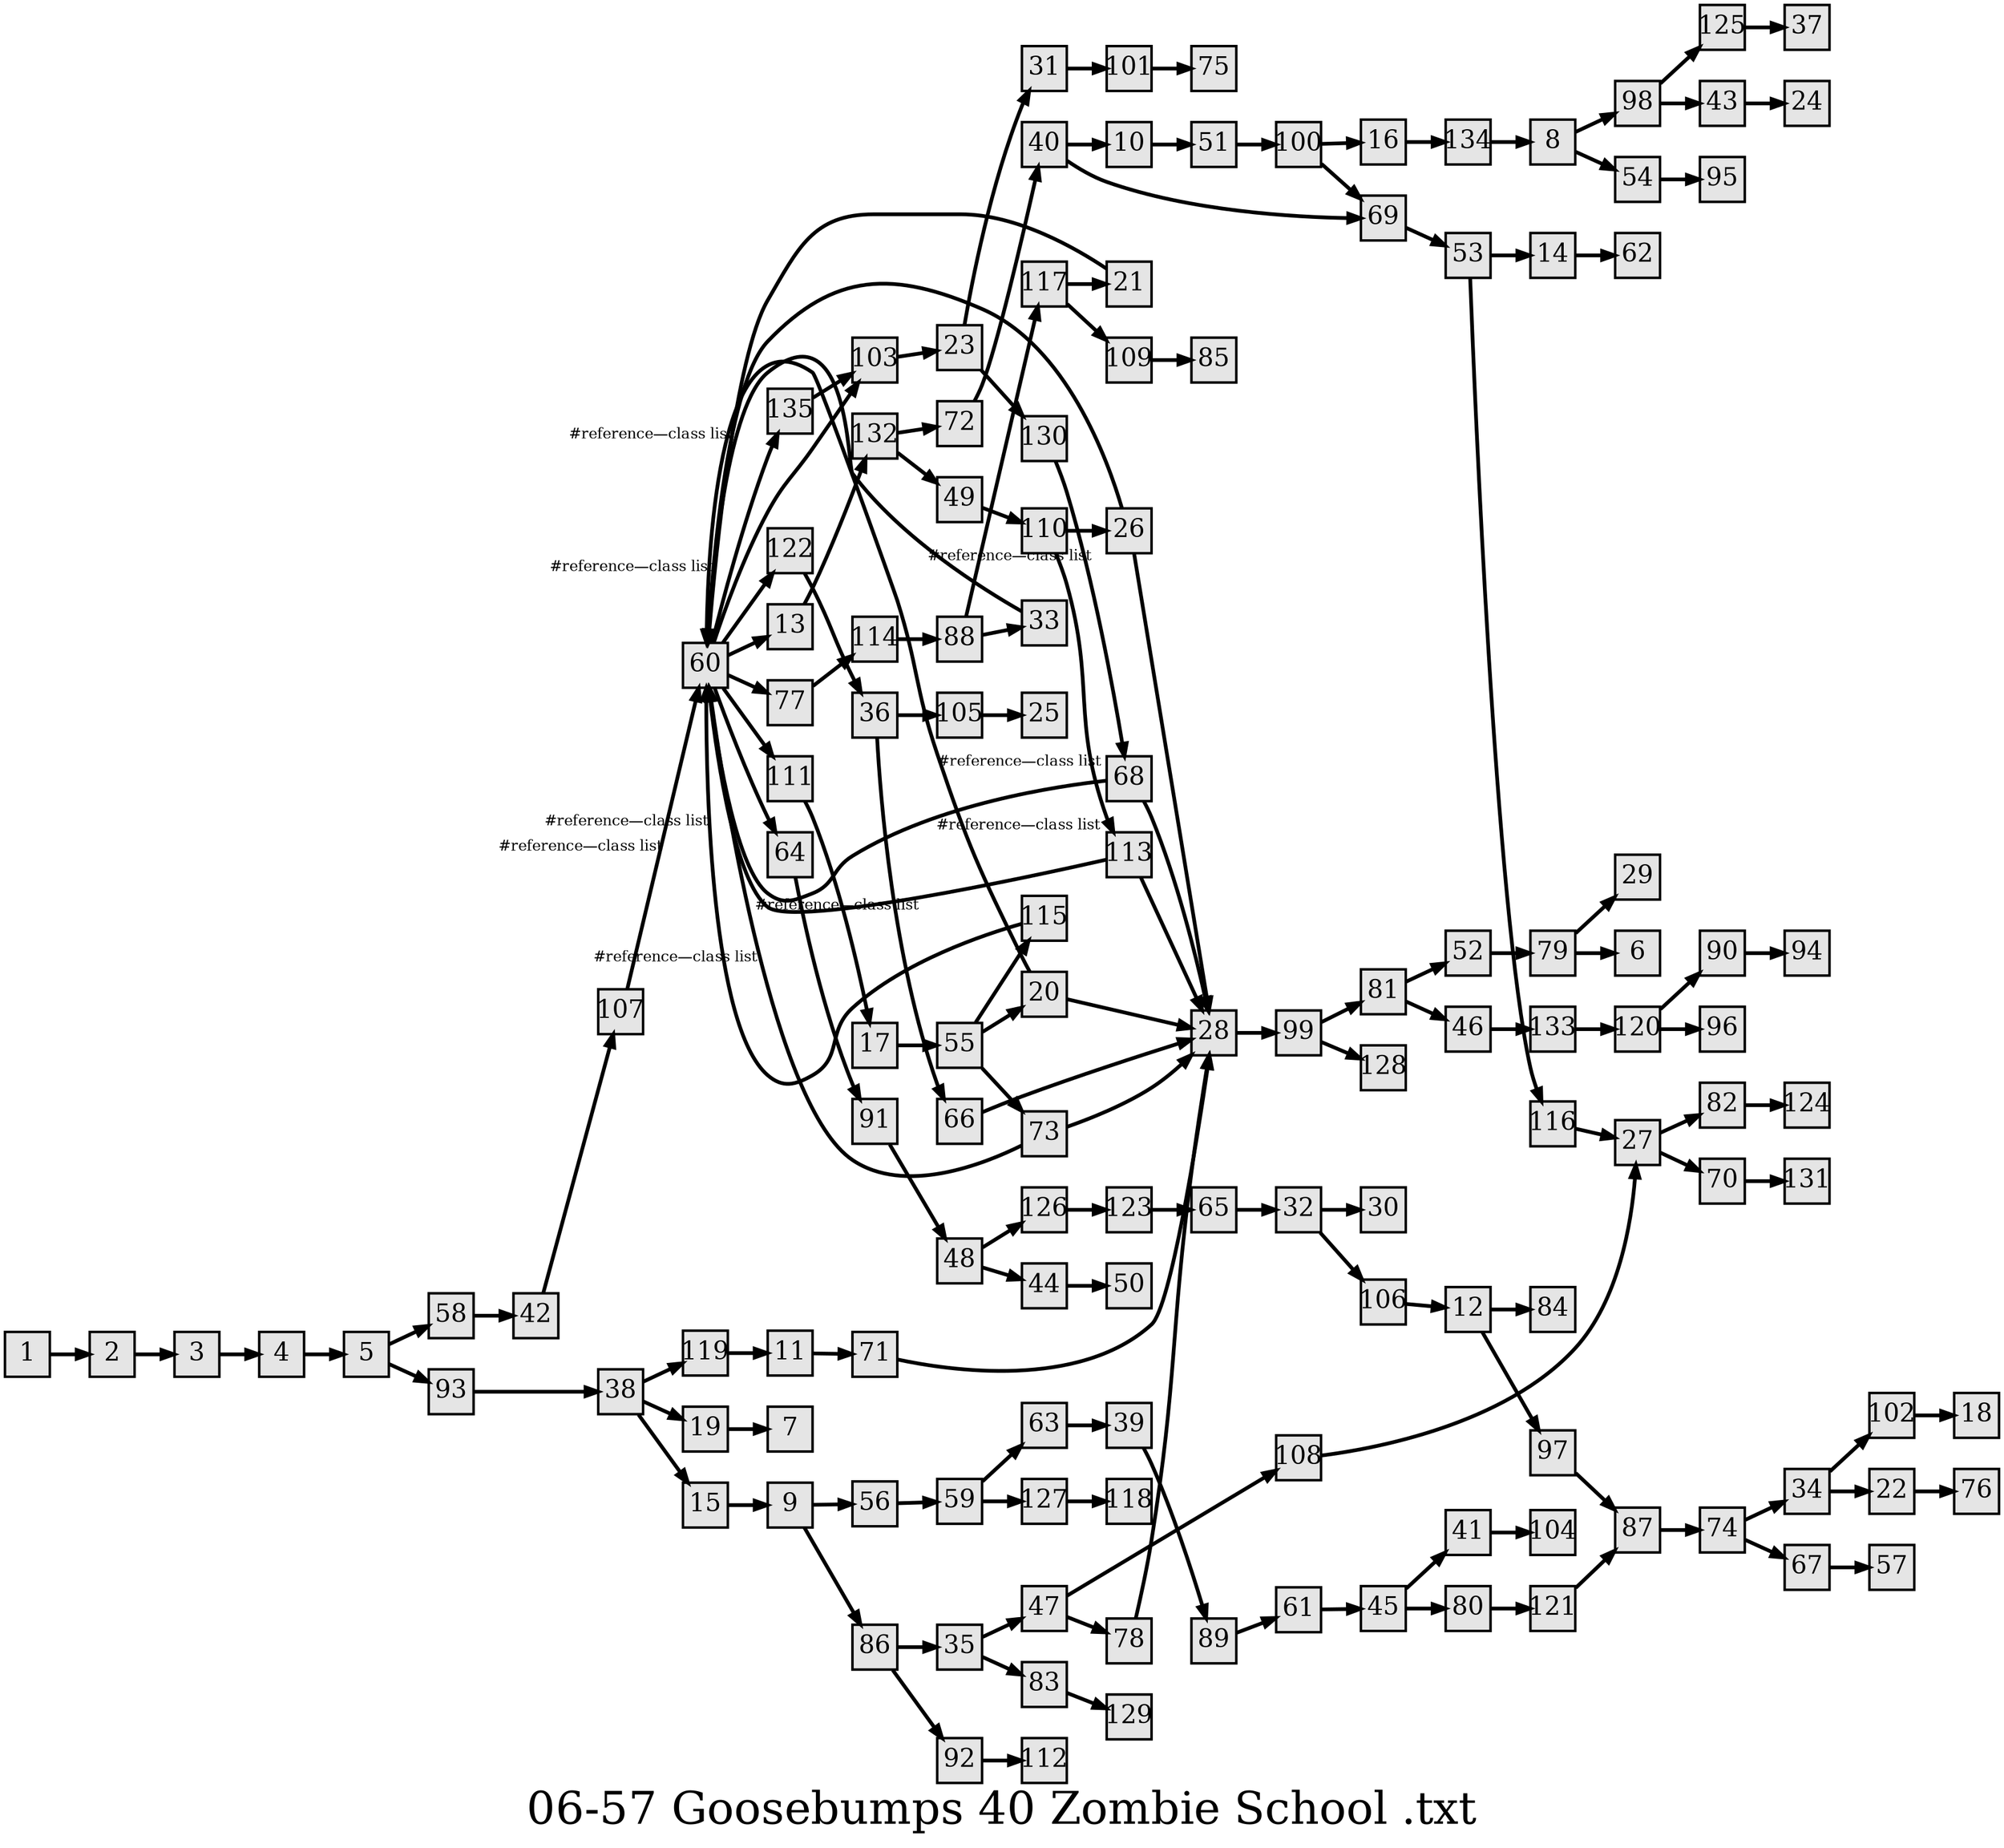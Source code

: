 digraph g{
  graph [ label="06-57 Goosebumps 40 Zombie School .txt" rankdir=LR, ordering=out, fontsize=36, nodesep="0.35", ranksep="0.45"];
  node  [shape=rect, penwidth=2, fontsize=20, style=filled, fillcolor=grey90, margin="0,0", labelfloat=true, regular=true, fixedsize=true];
  edge  [labelfloat=true, penwidth=3, fontsize=12];
  1 -> 2;
  2 -> 3;
  3 -> 4;
  4 -> 5;
  5 -> 58;
  5 -> 93;
  8 -> 98;
  8 -> 54;
  9 -> 56;
  9 -> 86;
  10 -> 51;
  11 -> 71;
  12 -> 97;
  12 -> 84;
  13 -> 132;
  14 -> 62;
  15 -> 9;
  16 -> 134;
  17 -> 55;
  19 -> 7;
  20 -> 28;
  20 -> 60	[ xlabel="#reference—class list" ];
  21 -> 60	[ xlabel="#reference—class list" ];
  22 -> 76;
  23 -> 31;
  23 -> 130;
  26 -> 28;
  26 -> 60	[ xlabel="#reference—class list" ];
  27 -> 82;
  27 -> 70;
  28 -> 99;
  31 -> 101;
  32 -> 106;
  32 -> 30;
  33 -> 60	[ xlabel="#reference—class list" ];
  34 -> 102;
  34 -> 22;
  35 -> 47;
  35 -> 83;
  36 -> 105;
  36 -> 66;
  38 -> 119;
  38 -> 19;
  38 -> 15;
  39 -> 89;
  40 -> 10;
  40 -> 69;
  41 -> 104;
  42 -> 107;
  43 -> 24;
  44 -> 50;
  45 -> 41;
  45 -> 80;
  46 -> 133;
  47 -> 108;
  47 -> 78;
  48 -> 126;
  48 -> 44;
  49 -> 110;
  51 -> 100;
  52 -> 79;
  53 -> 14;
  53 -> 116;
  54 -> 95;
  55 -> 73;
  55 -> 115;
  55 -> 20;
  56 -> 59;
  58 -> 42;
  59 -> 63;
  59 -> 127;
  60 -> 135;
  60 -> 103;
  60 -> 122;
  60 -> 13;
  60 -> 77;
  60 -> 111;
  60 -> 64;
  61 -> 45;
  63 -> 39;
  64 -> 91;
  65 -> 32;
  66 -> 28;
  67 -> 57;
  68 -> 28;
  68 -> 60	[ xlabel="#reference—class list" ];
  69 -> 53;
  70 -> 131;
  71 -> 28;
  72 -> 40;
  73 -> 28;
  73 -> 60	[ xlabel="#reference—class list" ];
  74 -> 34;
  74 -> 67;
  77 -> 114;
  78 -> 28;
  79 -> 29;
  79 -> 6;
  80 -> 121;
  81 -> 52;
  81 -> 46;
  82 -> 124;
  83 -> 129;
  86 -> 35;
  86 -> 92;
  87 -> 74;
  88 -> 117;
  88 -> 33;
  89 -> 61;
  90 -> 94;
  91 -> 48;
  92 -> 112;
  93 -> 38;
  97 -> 87;
  98 -> 125;
  98 -> 43;
  99 -> 81;
  99 -> 128;
  100 -> 16;
  100 -> 69;
  101 -> 75;
  102 -> 18;
  103 -> 23;
  105 -> 25;
  106 -> 12;
  107 -> 60	[ xlabel="#reference—class list" ];
  108 -> 27;
  109 -> 85;
  110 -> 26;
  110 -> 113;
  111 -> 17;
  113 -> 28;
  113 -> 60	[ xlabel="#reference—class list" ];
  114 -> 88;
  115 -> 60	[ xlabel="#reference—class list" ];
  116 -> 27;
  117 -> 21;
  117 -> 109;
  119 -> 11;
  120 -> 90;
  120 -> 96;
  121 -> 87;
  122 -> 36;
  123 -> 65;
  125 -> 37;
  126 -> 123;
  127 -> 118;
  130 -> 68;
  132 -> 72;
  132 -> 49;
  133 -> 120;
  134 -> 8;
  135 -> 103;
  
  
  
  
}

